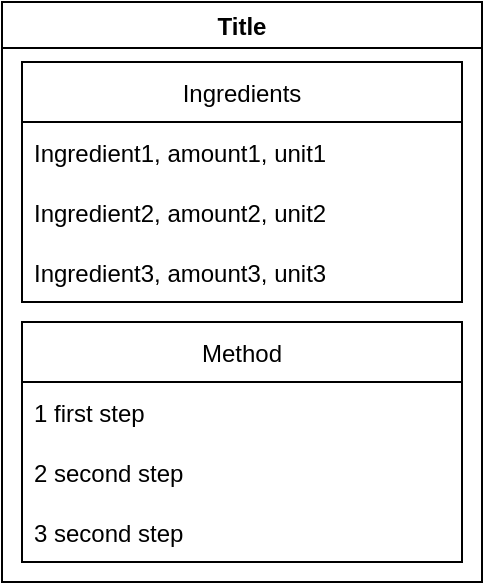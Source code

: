 <mxfile version="16.5.6" type="device"><diagram id="C5RBs43oDa-KdzZeNtuy" name="Page-1"><mxGraphModel dx="1278" dy="579" grid="1" gridSize="10" guides="1" tooltips="1" connect="1" arrows="1" fold="1" page="1" pageScale="1" pageWidth="827" pageHeight="1169" math="0" shadow="0"><root><mxCell id="WIyWlLk6GJQsqaUBKTNV-0"/><mxCell id="WIyWlLk6GJQsqaUBKTNV-1" parent="WIyWlLk6GJQsqaUBKTNV-0"/><mxCell id="EVTpuvIUWyur-mNkmfc6-2" value="Title" style="swimlane;startSize=23;" vertex="1" parent="WIyWlLk6GJQsqaUBKTNV-1"><mxGeometry x="130" y="90" width="240" height="290" as="geometry"/></mxCell><mxCell id="EVTpuvIUWyur-mNkmfc6-10" value="Ingredients" style="swimlane;fontStyle=0;childLayout=stackLayout;horizontal=1;startSize=30;horizontalStack=0;resizeParent=1;resizeParentMax=0;resizeLast=0;collapsible=1;marginBottom=0;" vertex="1" parent="EVTpuvIUWyur-mNkmfc6-2"><mxGeometry x="10" y="30" width="220" height="120" as="geometry"/></mxCell><mxCell id="EVTpuvIUWyur-mNkmfc6-11" value="Ingredient1, amount1, unit1" style="text;strokeColor=none;fillColor=none;align=left;verticalAlign=middle;spacingLeft=4;spacingRight=4;overflow=hidden;points=[[0,0.5],[1,0.5]];portConstraint=eastwest;rotatable=0;" vertex="1" parent="EVTpuvIUWyur-mNkmfc6-10"><mxGeometry y="30" width="220" height="30" as="geometry"/></mxCell><mxCell id="EVTpuvIUWyur-mNkmfc6-12" value="Ingredient2, amount2, unit2" style="text;strokeColor=none;fillColor=none;align=left;verticalAlign=middle;spacingLeft=4;spacingRight=4;overflow=hidden;points=[[0,0.5],[1,0.5]];portConstraint=eastwest;rotatable=0;" vertex="1" parent="EVTpuvIUWyur-mNkmfc6-10"><mxGeometry y="60" width="220" height="30" as="geometry"/></mxCell><mxCell id="EVTpuvIUWyur-mNkmfc6-13" value="Ingredient3, amount3, unit3" style="text;strokeColor=none;fillColor=none;align=left;verticalAlign=middle;spacingLeft=4;spacingRight=4;overflow=hidden;points=[[0,0.5],[1,0.5]];portConstraint=eastwest;rotatable=0;" vertex="1" parent="EVTpuvIUWyur-mNkmfc6-10"><mxGeometry y="90" width="220" height="30" as="geometry"/></mxCell><mxCell id="EVTpuvIUWyur-mNkmfc6-14" value="Method" style="swimlane;fontStyle=0;childLayout=stackLayout;horizontal=1;startSize=30;horizontalStack=0;resizeParent=1;resizeParentMax=0;resizeLast=0;collapsible=1;marginBottom=0;" vertex="1" parent="EVTpuvIUWyur-mNkmfc6-2"><mxGeometry x="10" y="160" width="220" height="120" as="geometry"/></mxCell><mxCell id="EVTpuvIUWyur-mNkmfc6-15" value="1 first step" style="text;strokeColor=none;fillColor=none;align=left;verticalAlign=middle;spacingLeft=4;spacingRight=4;overflow=hidden;points=[[0,0.5],[1,0.5]];portConstraint=eastwest;rotatable=0;" vertex="1" parent="EVTpuvIUWyur-mNkmfc6-14"><mxGeometry y="30" width="220" height="30" as="geometry"/></mxCell><mxCell id="EVTpuvIUWyur-mNkmfc6-16" value="2 second step" style="text;strokeColor=none;fillColor=none;align=left;verticalAlign=middle;spacingLeft=4;spacingRight=4;overflow=hidden;points=[[0,0.5],[1,0.5]];portConstraint=eastwest;rotatable=0;" vertex="1" parent="EVTpuvIUWyur-mNkmfc6-14"><mxGeometry y="60" width="220" height="30" as="geometry"/></mxCell><mxCell id="EVTpuvIUWyur-mNkmfc6-17" value="3 second step" style="text;strokeColor=none;fillColor=none;align=left;verticalAlign=middle;spacingLeft=4;spacingRight=4;overflow=hidden;points=[[0,0.5],[1,0.5]];portConstraint=eastwest;rotatable=0;" vertex="1" parent="EVTpuvIUWyur-mNkmfc6-14"><mxGeometry y="90" width="220" height="30" as="geometry"/></mxCell></root></mxGraphModel></diagram></mxfile>